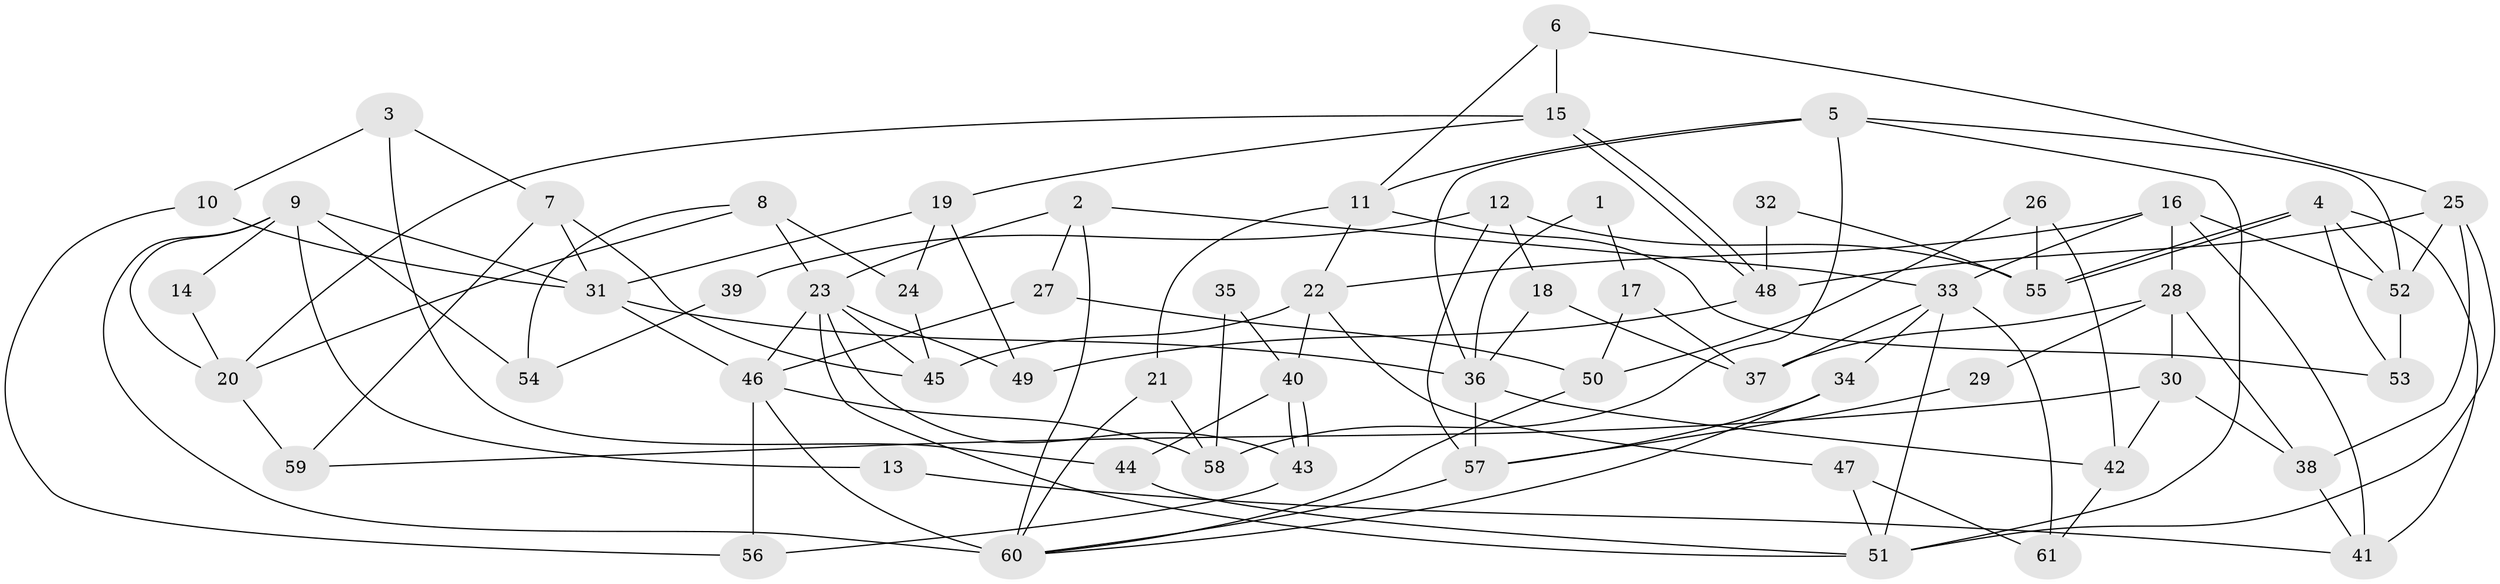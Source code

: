 // Generated by graph-tools (version 1.1) at 2025/14/03/09/25 04:14:49]
// undirected, 61 vertices, 122 edges
graph export_dot {
graph [start="1"]
  node [color=gray90,style=filled];
  1;
  2;
  3;
  4;
  5;
  6;
  7;
  8;
  9;
  10;
  11;
  12;
  13;
  14;
  15;
  16;
  17;
  18;
  19;
  20;
  21;
  22;
  23;
  24;
  25;
  26;
  27;
  28;
  29;
  30;
  31;
  32;
  33;
  34;
  35;
  36;
  37;
  38;
  39;
  40;
  41;
  42;
  43;
  44;
  45;
  46;
  47;
  48;
  49;
  50;
  51;
  52;
  53;
  54;
  55;
  56;
  57;
  58;
  59;
  60;
  61;
  1 -- 36;
  1 -- 17;
  2 -- 23;
  2 -- 60;
  2 -- 27;
  2 -- 33;
  3 -- 10;
  3 -- 44;
  3 -- 7;
  4 -- 55;
  4 -- 55;
  4 -- 52;
  4 -- 41;
  4 -- 53;
  5 -- 11;
  5 -- 58;
  5 -- 36;
  5 -- 51;
  5 -- 52;
  6 -- 15;
  6 -- 11;
  6 -- 25;
  7 -- 31;
  7 -- 45;
  7 -- 59;
  8 -- 24;
  8 -- 20;
  8 -- 23;
  8 -- 54;
  9 -- 20;
  9 -- 60;
  9 -- 13;
  9 -- 14;
  9 -- 31;
  9 -- 54;
  10 -- 31;
  10 -- 56;
  11 -- 53;
  11 -- 22;
  11 -- 21;
  12 -- 57;
  12 -- 18;
  12 -- 39;
  12 -- 55;
  13 -- 41;
  14 -- 20;
  15 -- 48;
  15 -- 48;
  15 -- 19;
  15 -- 20;
  16 -- 52;
  16 -- 41;
  16 -- 22;
  16 -- 28;
  16 -- 33;
  17 -- 37;
  17 -- 50;
  18 -- 36;
  18 -- 37;
  19 -- 49;
  19 -- 31;
  19 -- 24;
  20 -- 59;
  21 -- 60;
  21 -- 58;
  22 -- 45;
  22 -- 40;
  22 -- 47;
  23 -- 51;
  23 -- 43;
  23 -- 45;
  23 -- 46;
  23 -- 49;
  24 -- 45;
  25 -- 51;
  25 -- 38;
  25 -- 48;
  25 -- 52;
  26 -- 42;
  26 -- 55;
  26 -- 50;
  27 -- 46;
  27 -- 50;
  28 -- 30;
  28 -- 29;
  28 -- 37;
  28 -- 38;
  29 -- 57;
  30 -- 42;
  30 -- 38;
  30 -- 59;
  31 -- 46;
  31 -- 36;
  32 -- 48;
  32 -- 55;
  33 -- 34;
  33 -- 37;
  33 -- 51;
  33 -- 61;
  34 -- 57;
  34 -- 60;
  35 -- 40;
  35 -- 58;
  36 -- 42;
  36 -- 57;
  38 -- 41;
  39 -- 54;
  40 -- 43;
  40 -- 43;
  40 -- 44;
  42 -- 61;
  43 -- 56;
  44 -- 51;
  46 -- 60;
  46 -- 56;
  46 -- 58;
  47 -- 51;
  47 -- 61;
  48 -- 49;
  50 -- 60;
  52 -- 53;
  57 -- 60;
}
